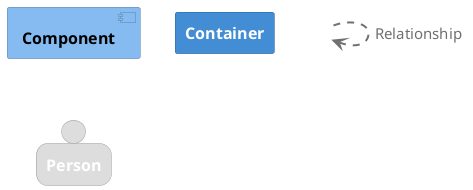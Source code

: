 @startuml
set separator none

skinparam {
  shadowing false
  arrowFontSize 15
  defaultTextAlignment center
  wrapWidth 100
  maxMessageSize 100
}
hide stereotype

skinparam rectangle<<_transparent>> {
  BorderColor transparent
  BackgroundColor transparent
  FontColor transparent
}

skinparam component<<1>> {
  BackgroundColor #85bbf0
  FontColor #000000
  BorderColor #5d82a8
}
component "==Component" <<1>>

skinparam rectangle<<2>> {
  BackgroundColor #438dd5
  FontColor #ffffff
  BorderColor #2e6295
}
rectangle "==Container" <<2>>

skinparam person<<3>> {
  BackgroundColor #dddddd
  FontColor #ffffff
  BorderColor #9a9a9a
}
person "==Person" <<3>>

rectangle "." <<_transparent>> as 4
4 .[#707070,thickness=2].> 4 : "<color:#707070>Relationship"


@enduml